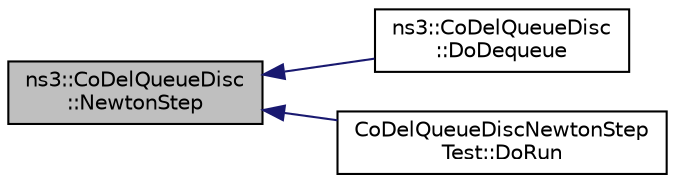 digraph "ns3::CoDelQueueDisc::NewtonStep"
{
  edge [fontname="Helvetica",fontsize="10",labelfontname="Helvetica",labelfontsize="10"];
  node [fontname="Helvetica",fontsize="10",shape=record];
  rankdir="LR";
  Node1 [label="ns3::CoDelQueueDisc\l::NewtonStep",height=0.2,width=0.4,color="black", fillcolor="grey75", style="filled", fontcolor="black"];
  Node1 -> Node2 [dir="back",color="midnightblue",fontsize="10",style="solid"];
  Node2 [label="ns3::CoDelQueueDisc\l::DoDequeue",height=0.2,width=0.4,color="black", fillcolor="white", style="filled",URL="$de/d17/classns3_1_1CoDelQueueDisc.html#a6128cb8655b87b67f04424c68058e751",tooltip="Remove a packet from queue based on the current state If we are in dropping state, check if we could leave the dropping state or if we should perform next drop If we are not currently in dropping state, check if we need to enter the state and drop the first packet. "];
  Node1 -> Node3 [dir="back",color="midnightblue",fontsize="10",style="solid"];
  Node3 [label="CoDelQueueDiscNewtonStep\lTest::DoRun",height=0.2,width=0.4,color="black", fillcolor="white", style="filled",URL="$dc/d15/classCoDelQueueDiscNewtonStepTest.html#a9c0c31481838de1692b31a59b24026b3",tooltip="Implementation to actually run this TestCase. "];
}
